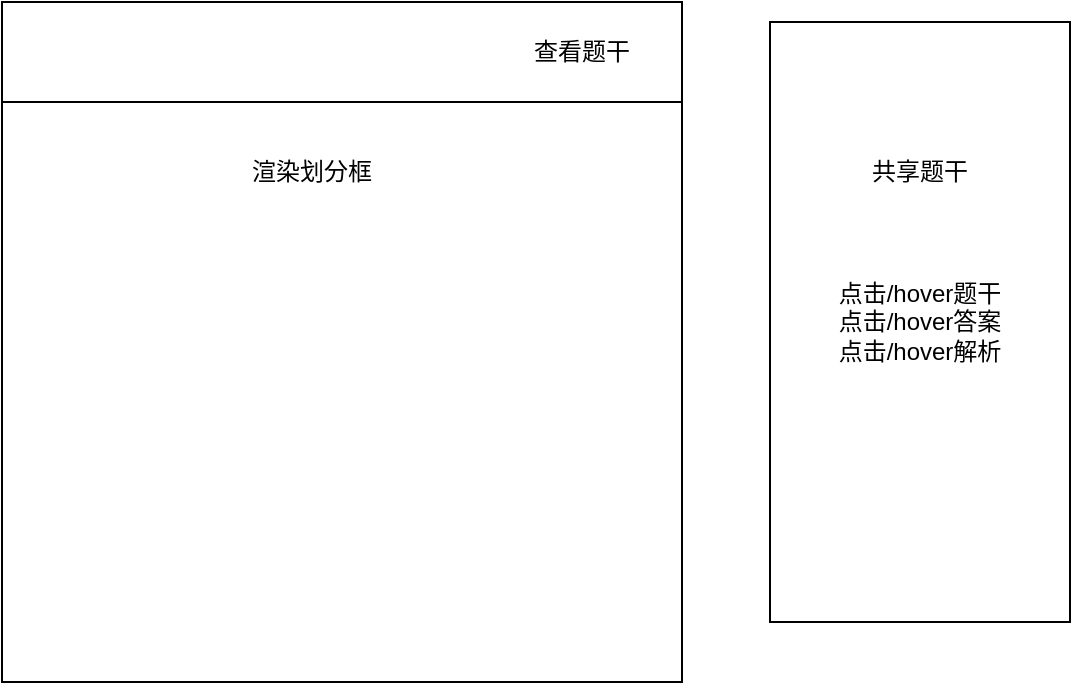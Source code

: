 <mxfile version="28.2.7">
  <diagram name="第 1 页" id="WhNm6FwR_ZscUM1pVnfr">
    <mxGraphModel dx="703" dy="688" grid="1" gridSize="10" guides="1" tooltips="1" connect="1" arrows="1" fold="1" page="1" pageScale="1" pageWidth="827" pageHeight="1169" math="0" shadow="0">
      <root>
        <mxCell id="0" />
        <mxCell id="1" parent="0" />
        <mxCell id="rEyhImuNeSfi2AyzdZks-1" value="点击/hover题干&lt;div&gt;点击/hover答案&lt;/div&gt;&lt;div&gt;点击/hover解析&lt;/div&gt;" style="rounded=0;whiteSpace=wrap;html=1;" parent="1" vertex="1">
          <mxGeometry x="414" y="150" width="150" height="300" as="geometry" />
        </mxCell>
        <mxCell id="rEyhImuNeSfi2AyzdZks-2" value="" style="rounded=0;whiteSpace=wrap;html=1;" parent="1" vertex="1">
          <mxGeometry x="30" y="190" width="340" height="290" as="geometry" />
        </mxCell>
        <mxCell id="rEyhImuNeSfi2AyzdZks-3" value="渲染划分框" style="text;html=1;whiteSpace=wrap;strokeColor=none;fillColor=none;align=center;verticalAlign=middle;rounded=0;" parent="1" vertex="1">
          <mxGeometry x="140" y="210" width="90" height="30" as="geometry" />
        </mxCell>
        <mxCell id="rEyhImuNeSfi2AyzdZks-4" value="共享题干" style="text;html=1;whiteSpace=wrap;strokeColor=none;fillColor=none;align=center;verticalAlign=middle;rounded=0;" parent="1" vertex="1">
          <mxGeometry x="444" y="210" width="90" height="30" as="geometry" />
        </mxCell>
        <mxCell id="rEyhImuNeSfi2AyzdZks-5" value="" style="rounded=0;whiteSpace=wrap;html=1;" parent="1" vertex="1">
          <mxGeometry x="30" y="140" width="340" height="50" as="geometry" />
        </mxCell>
        <mxCell id="rEyhImuNeSfi2AyzdZks-6" value="查看题干" style="text;html=1;whiteSpace=wrap;strokeColor=none;fillColor=none;align=center;verticalAlign=middle;rounded=0;" parent="1" vertex="1">
          <mxGeometry x="290" y="150" width="60" height="30" as="geometry" />
        </mxCell>
      </root>
    </mxGraphModel>
  </diagram>
</mxfile>
